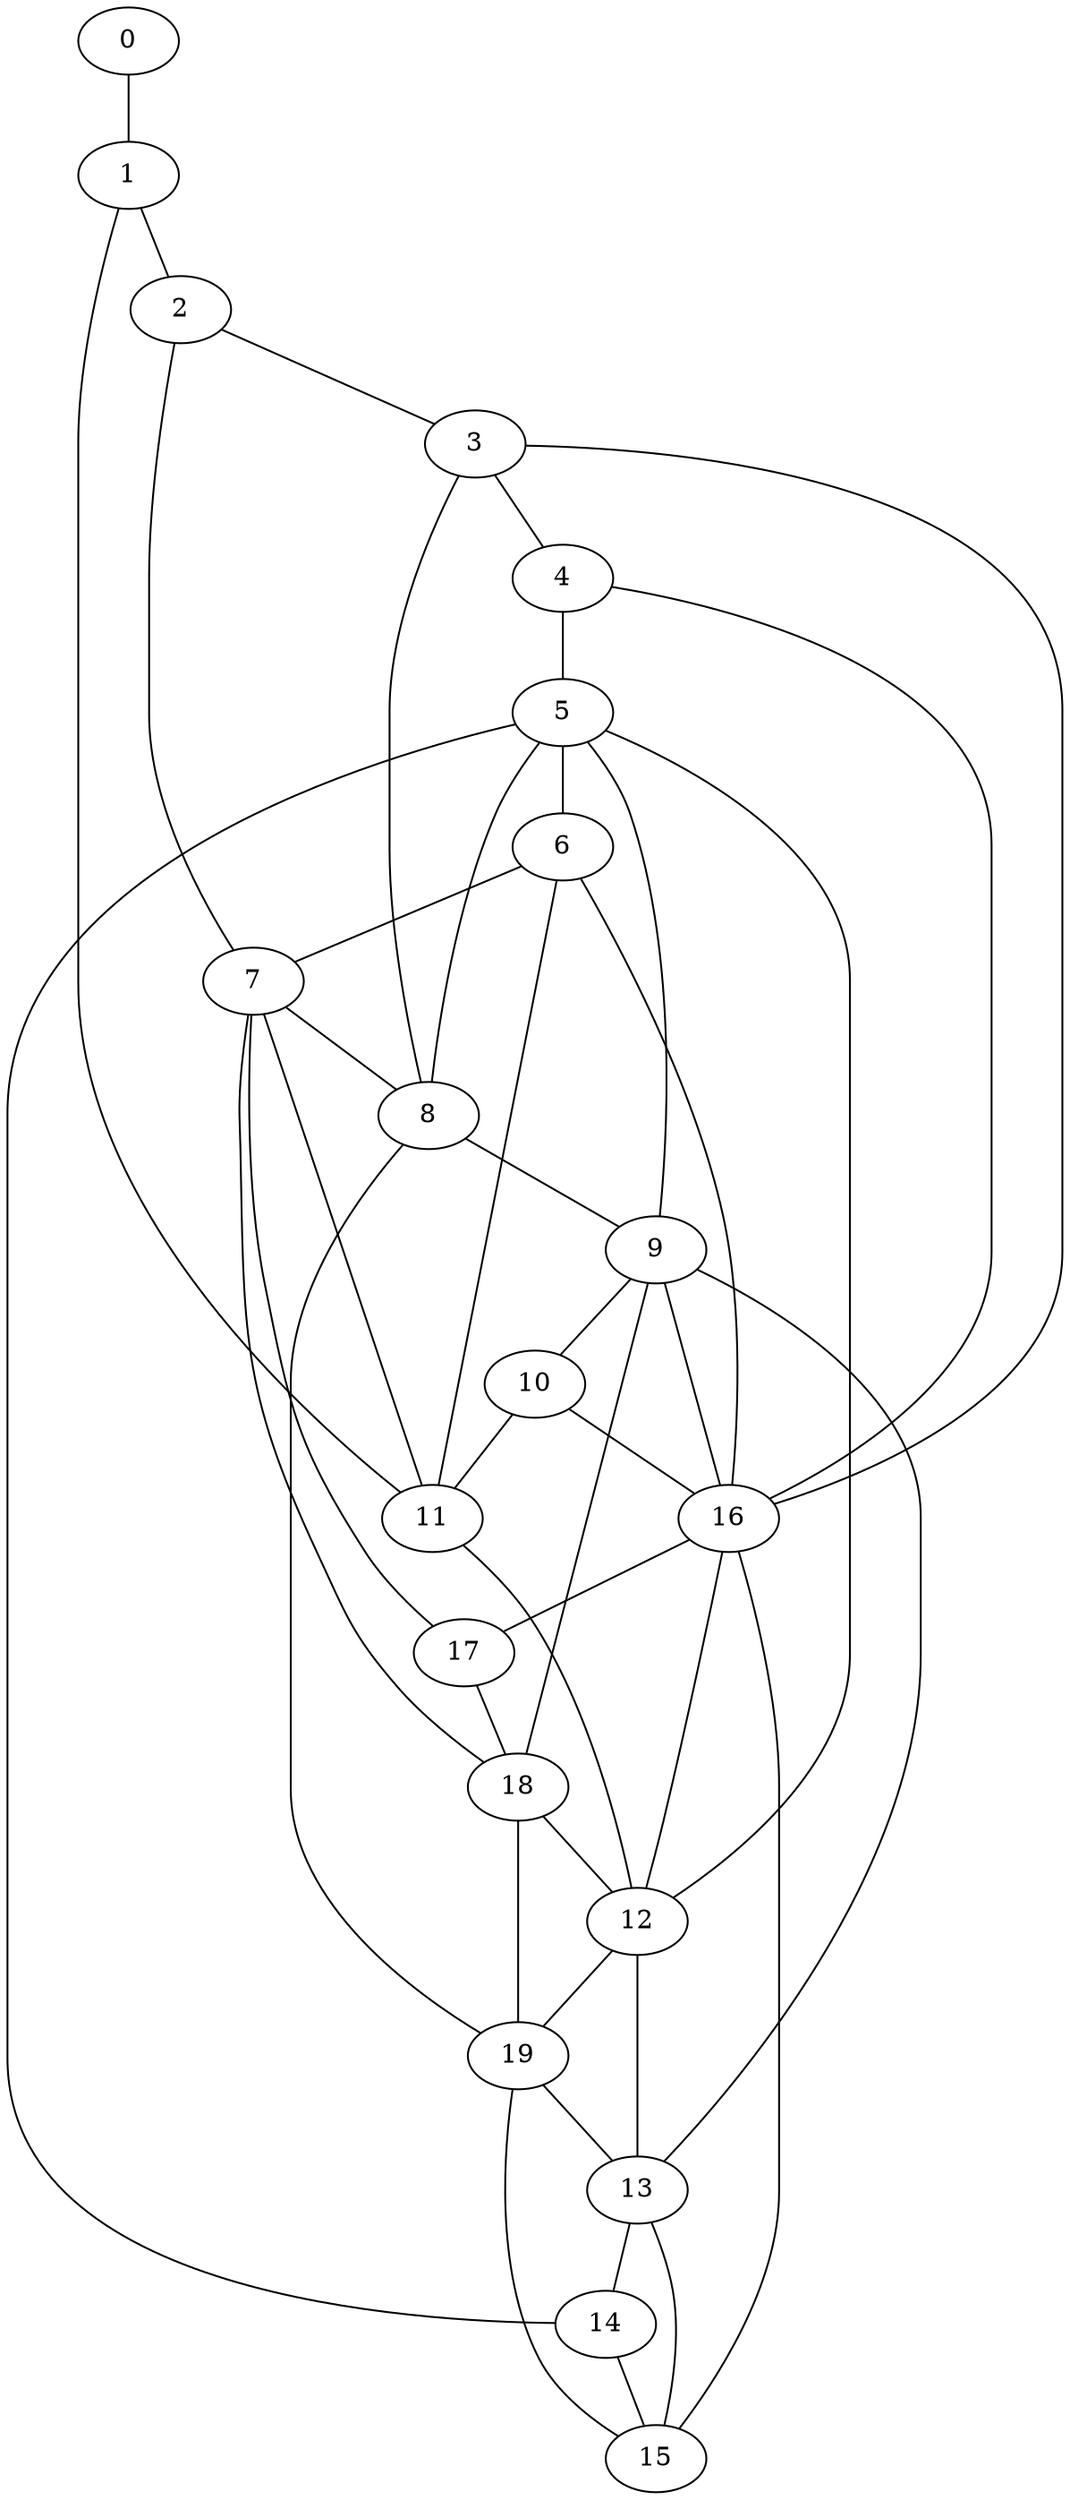 graph {
0 ;
1 ;
2 ;
3 ;
4 ;
5 ;
6 ;
7 ;
8 ;
9 ;
10 ;
11 ;
12 ;
13 ;
14 ;
15 ;
16 ;
17 ;
18 ;
19 ;
0 -- 1 ;
1 -- 2 ;
2 -- 3 ;
3 -- 4 ;
4 -- 5 ;
5 -- 6 ;
6 -- 7 ;
7 -- 8 ;
8 -- 9 ;
9 -- 10 ;
10 -- 11 ;
11 -- 12 ;
12 -- 13 ;
13 -- 14 ;
14 -- 15 ;
15 -- 16 ;
16 -- 17 ;
17 -- 18 ;
18 -- 19 ;
1 -- 11 ;
2 -- 7 ;
3 -- 8 ;
3 -- 16 ;
4 -- 16 ;
5 -- 8 ;
5 -- 14 ;
6 -- 11 ;
9 -- 5 ;
9 -- 13 ;
9 -- 16 ;
10 -- 16 ;
11 -- 7 ;
12 -- 5 ;
12 -- 19 ;
15 -- 13 ;
15 -- 19 ;
16 -- 6 ;
16 -- 12 ;
17 -- 7 ;
18 -- 7 ;
18 -- 9 ;
18 -- 12 ;
19 -- 8 ;
19 -- 13 ;
}
